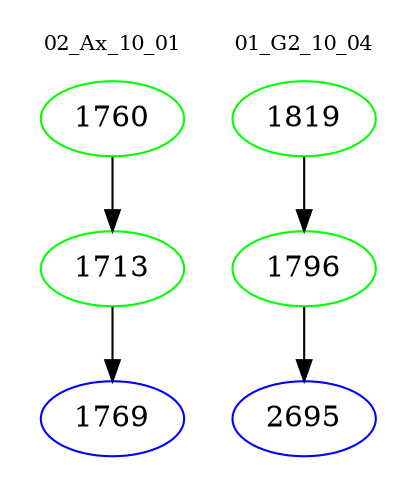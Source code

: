 digraph{
subgraph cluster_0 {
color = white
label = "02_Ax_10_01";
fontsize=10;
T0_1760 [label="1760", color="green"]
T0_1760 -> T0_1713 [color="black"]
T0_1713 [label="1713", color="green"]
T0_1713 -> T0_1769 [color="black"]
T0_1769 [label="1769", color="blue"]
}
subgraph cluster_1 {
color = white
label = "01_G2_10_04";
fontsize=10;
T1_1819 [label="1819", color="green"]
T1_1819 -> T1_1796 [color="black"]
T1_1796 [label="1796", color="green"]
T1_1796 -> T1_2695 [color="black"]
T1_2695 [label="2695", color="blue"]
}
}
